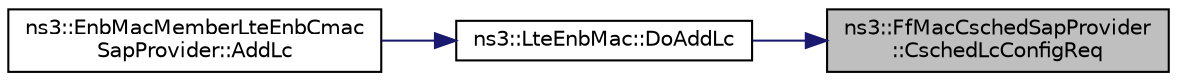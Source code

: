 digraph "ns3::FfMacCschedSapProvider::CschedLcConfigReq"
{
 // LATEX_PDF_SIZE
  edge [fontname="Helvetica",fontsize="10",labelfontname="Helvetica",labelfontsize="10"];
  node [fontname="Helvetica",fontsize="10",shape=record];
  rankdir="RL";
  Node1 [label="ns3::FfMacCschedSapProvider\l::CschedLcConfigReq",height=0.2,width=0.4,color="black", fillcolor="grey75", style="filled", fontcolor="black",tooltip="CSCHED_LC_CONFIG_REQ."];
  Node1 -> Node2 [dir="back",color="midnightblue",fontsize="10",style="solid",fontname="Helvetica"];
  Node2 [label="ns3::LteEnbMac::DoAddLc",height=0.2,width=0.4,color="black", fillcolor="white", style="filled",URL="$classns3_1_1_lte_enb_mac.html#aafa6a2a0f3507fb9849b642b7964969b",tooltip="Add LC function."];
  Node2 -> Node3 [dir="back",color="midnightblue",fontsize="10",style="solid",fontname="Helvetica"];
  Node3 [label="ns3::EnbMacMemberLteEnbCmac\lSapProvider::AddLc",height=0.2,width=0.4,color="black", fillcolor="white", style="filled",URL="$classns3_1_1_enb_mac_member_lte_enb_cmac_sap_provider.html#a05822ef7cfcafad8f720852d727279df",tooltip="Add a new logical channel."];
}
